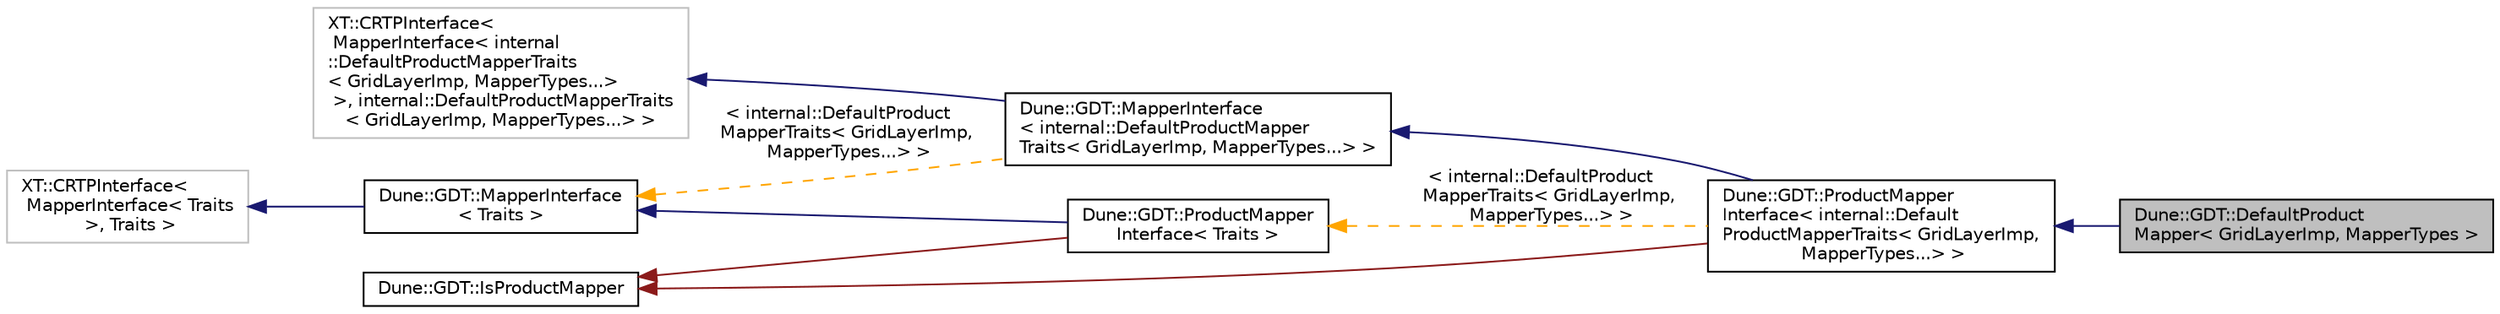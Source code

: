 digraph "Dune::GDT::DefaultProductMapper&lt; GridLayerImp, MapperTypes &gt;"
{
  edge [fontname="Helvetica",fontsize="10",labelfontname="Helvetica",labelfontsize="10"];
  node [fontname="Helvetica",fontsize="10",shape=record];
  rankdir="LR";
  Node1 [label="Dune::GDT::DefaultProduct\lMapper\< GridLayerImp, MapperTypes \>",height=0.2,width=0.4,color="black", fillcolor="grey75", style="filled", fontcolor="black"];
  Node2 -> Node1 [dir="back",color="midnightblue",fontsize="10",style="solid",fontname="Helvetica"];
  Node2 [label="Dune::GDT::ProductMapper\lInterface\< internal::Default\lProductMapperTraits\< GridLayerImp,\l MapperTypes...\> \>",height=0.2,width=0.4,color="black", fillcolor="white", style="filled",URL="$a00368.html"];
  Node3 -> Node2 [dir="back",color="midnightblue",fontsize="10",style="solid",fontname="Helvetica"];
  Node3 [label="Dune::GDT::MapperInterface\l\< internal::DefaultProductMapper\lTraits\< GridLayerImp, MapperTypes...\> \>",height=0.2,width=0.4,color="black", fillcolor="white", style="filled",URL="$a00342.html"];
  Node4 -> Node3 [dir="back",color="midnightblue",fontsize="10",style="solid",fontname="Helvetica"];
  Node4 [label="XT::CRTPInterface\<\l MapperInterface\< internal\l::DefaultProductMapperTraits\l\< GridLayerImp, MapperTypes...\>\l \>, internal::DefaultProductMapperTraits\l\< GridLayerImp, MapperTypes...\> \>",height=0.2,width=0.4,color="grey75", fillcolor="white", style="filled"];
  Node5 -> Node3 [dir="back",color="orange",fontsize="10",style="dashed",label=" \< internal::DefaultProduct\lMapperTraits\< GridLayerImp,\l MapperTypes...\> \>" ,fontname="Helvetica"];
  Node5 [label="Dune::GDT::MapperInterface\l\< Traits \>",height=0.2,width=0.4,color="black", fillcolor="white", style="filled",URL="$a00342.html"];
  Node6 -> Node5 [dir="back",color="midnightblue",fontsize="10",style="solid",fontname="Helvetica"];
  Node6 [label="XT::CRTPInterface\<\l MapperInterface\< Traits\l \>, Traits \>",height=0.2,width=0.4,color="grey75", fillcolor="white", style="filled"];
  Node7 -> Node2 [dir="back",color="firebrick4",fontsize="10",style="solid",fontname="Helvetica"];
  Node7 [label="Dune::GDT::IsProductMapper",height=0.2,width=0.4,color="black", fillcolor="white", style="filled",URL="$a00218.html"];
  Node8 -> Node2 [dir="back",color="orange",fontsize="10",style="dashed",label=" \< internal::DefaultProduct\lMapperTraits\< GridLayerImp,\l MapperTypes...\> \>" ,fontname="Helvetica"];
  Node8 [label="Dune::GDT::ProductMapper\lInterface\< Traits \>",height=0.2,width=0.4,color="black", fillcolor="white", style="filled",URL="$a00368.html"];
  Node5 -> Node8 [dir="back",color="midnightblue",fontsize="10",style="solid",fontname="Helvetica"];
  Node7 -> Node8 [dir="back",color="firebrick4",fontsize="10",style="solid",fontname="Helvetica"];
}
